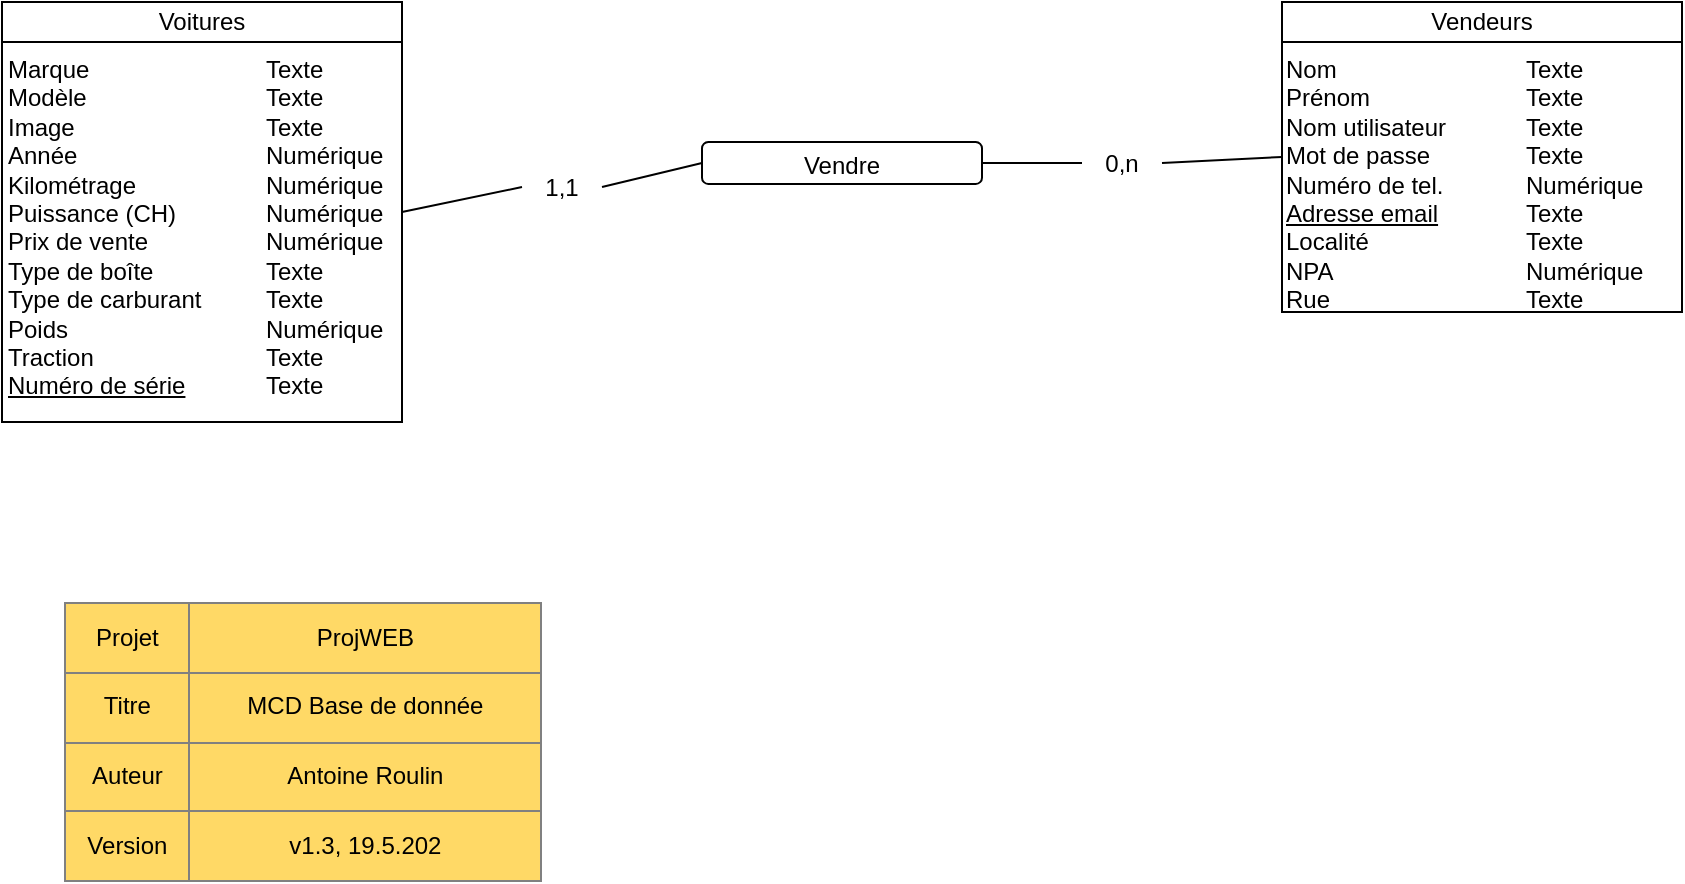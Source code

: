 <mxfile version="14.6.13" type="device"><diagram id="GxyxlznmTocM9lX4iMIi" name="Page-1"><mxGraphModel dx="1038" dy="548" grid="1" gridSize="10" guides="1" tooltips="1" connect="1" arrows="1" fold="1" page="1" pageScale="1" pageWidth="827" pageHeight="1169" math="0" shadow="0"><root><mxCell id="0"/><mxCell id="1" parent="0"/><mxCell id="B-X4R5AWPxMzXD-QTe5f-1" value="&lt;div style=&quot;box-sizing: border-box ; width: 100% ; padding: 2px&quot;&gt;&lt;br&gt;&lt;/div&gt;" style="verticalAlign=top;align=center;overflow=fill;html=1;rounded=0;shadow=0;comic=0;labelBackgroundColor=none;strokeColor=#000000;strokeWidth=1;fillColor=#ffffff;fontFamily=Verdana;fontSize=12;fontColor=#000000;" parent="1" vertex="1"><mxGeometry x="280" y="40" width="200" height="210" as="geometry"/></mxCell><mxCell id="B-X4R5AWPxMzXD-QTe5f-2" value="Voitures" style="rounded=0;whiteSpace=wrap;html=1;" parent="1" vertex="1"><mxGeometry x="280" y="40" width="200" height="20" as="geometry"/></mxCell><mxCell id="B-X4R5AWPxMzXD-QTe5f-3" value="Marque&lt;br&gt;Modèle&lt;br&gt;Image&lt;br&gt;Année&lt;br&gt;Kilométrage&lt;br&gt;Puissance (CH)&lt;br&gt;Prix de vente&lt;br&gt;Type de boîte&lt;br&gt;Type de carburant&lt;br&gt;Poids&lt;br&gt;Traction&lt;br&gt;&lt;u&gt;Numéro de série&lt;/u&gt;" style="text;html=1;strokeColor=none;fillColor=none;align=left;verticalAlign=top;whiteSpace=wrap;rounded=0;" parent="1" vertex="1"><mxGeometry x="281" y="60" width="110" height="180" as="geometry"/></mxCell><mxCell id="B-X4R5AWPxMzXD-QTe5f-4" value="Texte&lt;br&gt;Texte&lt;br&gt;Texte&lt;br&gt;Numérique&lt;br&gt;Numérique&lt;br&gt;Numérique&lt;br&gt;Numérique&lt;br&gt;Texte&lt;br&gt;Texte&lt;br&gt;Numérique&lt;br&gt;Texte&lt;br&gt;Texte" style="text;html=1;strokeColor=none;fillColor=none;align=left;verticalAlign=top;whiteSpace=wrap;rounded=0;" parent="1" vertex="1"><mxGeometry x="410" y="60" width="70" height="180" as="geometry"/></mxCell><mxCell id="B-X4R5AWPxMzXD-QTe5f-5" value="&lt;div style=&quot;box-sizing: border-box ; width: 100% ; padding: 2px&quot;&gt;&lt;br&gt;&lt;/div&gt;" style="verticalAlign=top;align=center;overflow=fill;html=1;rounded=0;shadow=0;comic=0;labelBackgroundColor=none;strokeColor=#000000;strokeWidth=1;fillColor=#ffffff;fontFamily=Verdana;fontSize=12;fontColor=#000000;" parent="1" vertex="1"><mxGeometry x="920" y="40" width="200" height="155" as="geometry"/></mxCell><mxCell id="B-X4R5AWPxMzXD-QTe5f-6" value="Vendeurs" style="rounded=0;whiteSpace=wrap;html=1;" parent="1" vertex="1"><mxGeometry x="920" y="40" width="200" height="20" as="geometry"/></mxCell><mxCell id="B-X4R5AWPxMzXD-QTe5f-7" value="Nom&lt;br&gt;Prénom&lt;br&gt;Nom utilisateur&lt;br&gt;Mot de passe&lt;br&gt;Numéro de tel.&lt;br&gt;&lt;u&gt;Adresse email&lt;/u&gt;&lt;br&gt;Localité&lt;br&gt;NPA&lt;br&gt;Rue" style="text;html=1;strokeColor=none;fillColor=none;align=left;verticalAlign=top;whiteSpace=wrap;rounded=0;" parent="1" vertex="1"><mxGeometry x="920" y="60" width="100" height="110" as="geometry"/></mxCell><mxCell id="B-X4R5AWPxMzXD-QTe5f-8" value="Texte&lt;br&gt;Texte&lt;br&gt;Texte&lt;br&gt;Texte&lt;br&gt;Numérique&lt;br&gt;Texte&lt;br&gt;Texte&lt;br&gt;Numérique&lt;br&gt;Texte" style="text;html=1;strokeColor=none;fillColor=none;align=left;verticalAlign=top;whiteSpace=wrap;rounded=0;" parent="1" vertex="1"><mxGeometry x="1040" y="60" width="80" height="110" as="geometry"/></mxCell><mxCell id="B-X4R5AWPxMzXD-QTe5f-9" value="" style="rounded=1;whiteSpace=wrap;html=1;" parent="1" vertex="1"><mxGeometry x="630" y="110" width="140" height="21" as="geometry"/></mxCell><mxCell id="B-X4R5AWPxMzXD-QTe5f-10" value="Vendre" style="text;html=1;strokeColor=none;fillColor=none;align=center;verticalAlign=middle;whiteSpace=wrap;rounded=0;" parent="1" vertex="1"><mxGeometry x="640" y="112" width="120" height="20" as="geometry"/></mxCell><mxCell id="B-X4R5AWPxMzXD-QTe5f-11" value="&lt;table border=&quot;1&quot; width=&quot;100%&quot; style=&quot;width: 100% ; height: 100% ; border-collapse: collapse&quot;&gt;&lt;tbody&gt;&lt;tr&gt;&lt;td align=&quot;center&quot;&gt;Projet&lt;/td&gt;&lt;td align=&quot;center&quot;&gt;ProjWEB&lt;/td&gt;&lt;/tr&gt;&lt;tr&gt;&lt;td align=&quot;center&quot;&gt;Titre&lt;/td&gt;&lt;td align=&quot;center&quot;&gt;MCD Base de donnée&lt;/td&gt;&lt;/tr&gt;&lt;tr&gt;&lt;td align=&quot;center&quot;&gt;Auteur&lt;/td&gt;&lt;td align=&quot;center&quot;&gt;Antoine Roulin&lt;/td&gt;&lt;/tr&gt;&lt;tr&gt;&lt;td style=&quot;text-align: center&quot;&gt;Version&lt;/td&gt;&lt;td style=&quot;text-align: center&quot;&gt;v1.3, 19.5.202&lt;/td&gt;&lt;/tr&gt;&lt;/tbody&gt;&lt;/table&gt;" style="text;html=1;overflow=fill;labelBackgroundColor=#FFD966;" parent="1" vertex="1"><mxGeometry x="311" y="340" width="239" height="140" as="geometry"/></mxCell><mxCell id="A4tUmaTfPm9jiRhfOiVk-1" value="" style="endArrow=none;html=1;exitX=1;exitY=0.5;exitDx=0;exitDy=0;entryX=0;entryY=0.5;entryDx=0;entryDy=0;startArrow=none;" parent="1" source="B-X4R5AWPxMzXD-QTe5f-12" target="B-X4R5AWPxMzXD-QTe5f-9" edge="1"><mxGeometry width="50" height="50" relative="1" as="geometry"><mxPoint x="630" y="240" as="sourcePoint"/><mxPoint x="700" y="170" as="targetPoint"/></mxGeometry></mxCell><mxCell id="B-X4R5AWPxMzXD-QTe5f-12" value="1,1" style="text;html=1;strokeColor=none;fillColor=none;align=center;verticalAlign=middle;whiteSpace=wrap;rounded=0;" parent="1" vertex="1"><mxGeometry x="540" y="120" width="40" height="25" as="geometry"/></mxCell><mxCell id="A4tUmaTfPm9jiRhfOiVk-3" value="" style="endArrow=none;html=1;exitX=1;exitY=0.5;exitDx=0;exitDy=0;entryX=0;entryY=0.5;entryDx=0;entryDy=0;" parent="1" source="B-X4R5AWPxMzXD-QTe5f-1" target="B-X4R5AWPxMzXD-QTe5f-12" edge="1"><mxGeometry width="50" height="50" relative="1" as="geometry"><mxPoint x="480" y="145" as="sourcePoint"/><mxPoint x="630" y="120.5" as="targetPoint"/></mxGeometry></mxCell><mxCell id="A4tUmaTfPm9jiRhfOiVk-4" value="" style="endArrow=none;html=1;exitX=1;exitY=0.5;exitDx=0;exitDy=0;entryX=0;entryY=0.5;entryDx=0;entryDy=0;startArrow=none;" parent="1" source="B-X4R5AWPxMzXD-QTe5f-15" target="B-X4R5AWPxMzXD-QTe5f-5" edge="1"><mxGeometry width="50" height="50" relative="1" as="geometry"><mxPoint x="670" y="270" as="sourcePoint"/><mxPoint x="720" y="220" as="targetPoint"/></mxGeometry></mxCell><mxCell id="B-X4R5AWPxMzXD-QTe5f-15" value="0,n" style="text;html=1;strokeColor=none;fillColor=none;align=center;verticalAlign=middle;whiteSpace=wrap;rounded=0;" parent="1" vertex="1"><mxGeometry x="820" y="108" width="40" height="25" as="geometry"/></mxCell><mxCell id="A4tUmaTfPm9jiRhfOiVk-5" value="" style="endArrow=none;html=1;exitX=1;exitY=0.5;exitDx=0;exitDy=0;entryX=0;entryY=0.5;entryDx=0;entryDy=0;" parent="1" source="B-X4R5AWPxMzXD-QTe5f-9" target="B-X4R5AWPxMzXD-QTe5f-15" edge="1"><mxGeometry width="50" height="50" relative="1" as="geometry"><mxPoint x="770" y="120.5" as="sourcePoint"/><mxPoint x="920" y="117.5" as="targetPoint"/></mxGeometry></mxCell></root></mxGraphModel></diagram></mxfile>